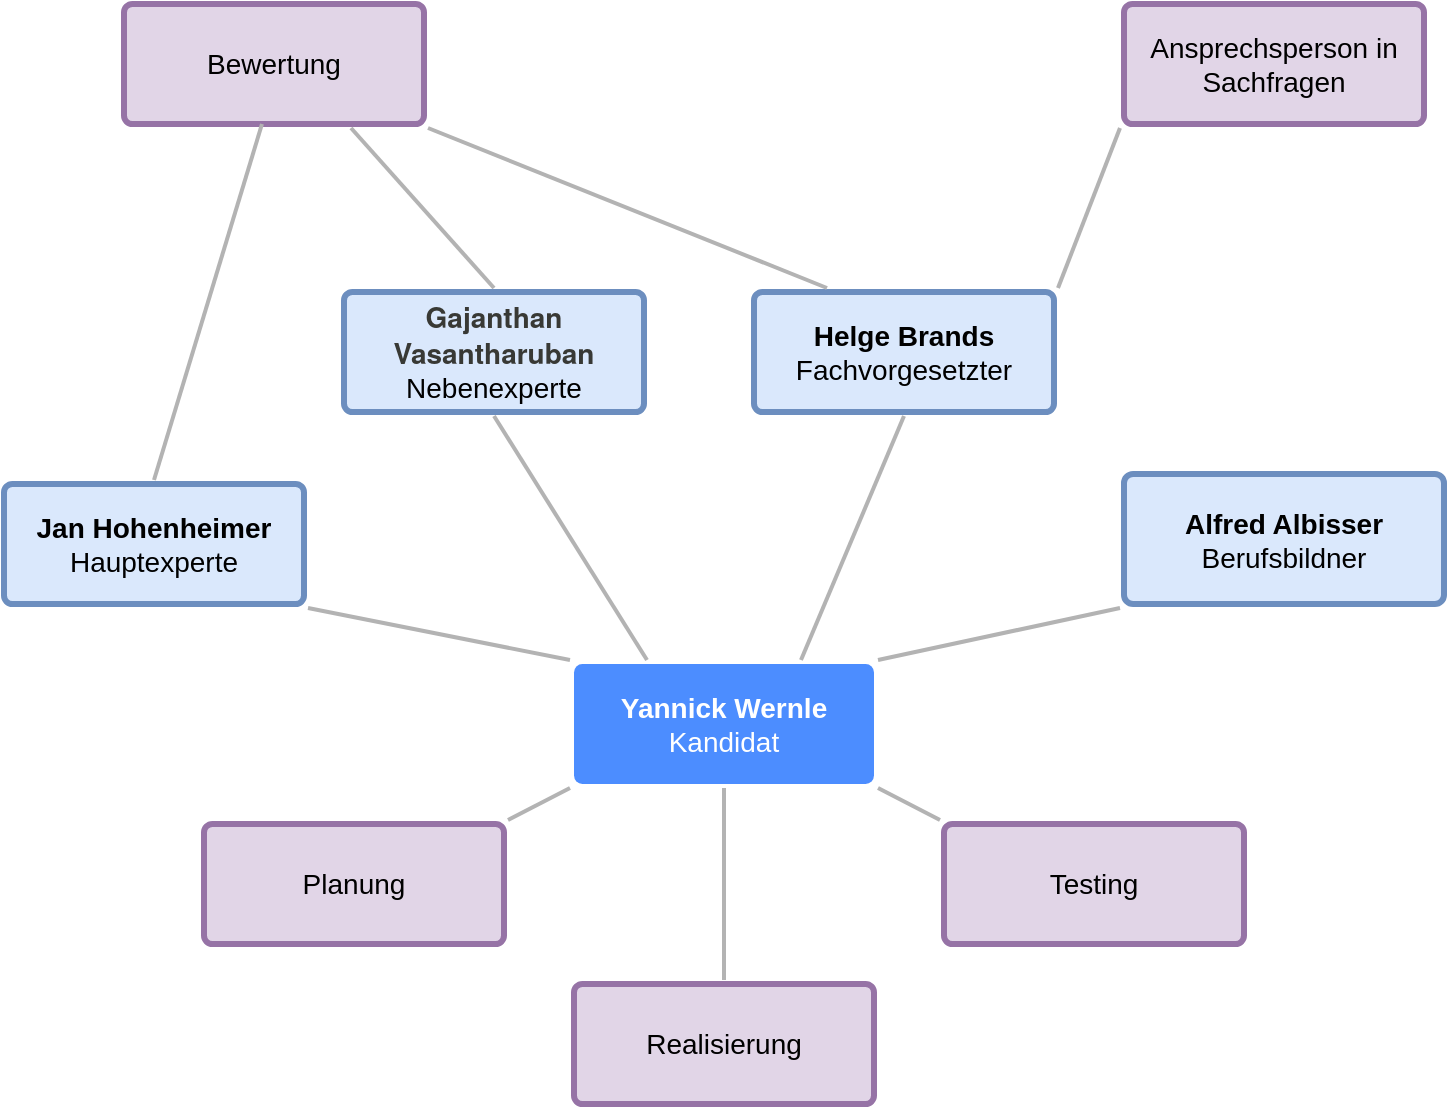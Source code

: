 <mxfile version="26.0.16">
  <diagram id="6a731a19-8d31-9384-78a2-239565b7b9f0" name="Page-1">
    <mxGraphModel dx="1424" dy="1259" grid="1" gridSize="10" guides="1" tooltips="1" connect="1" arrows="1" fold="1" page="1" pageScale="1" pageWidth="1169" pageHeight="827" background="none" math="0" shadow="0">
      <root>
        <mxCell id="0" />
        <mxCell id="1" parent="0" />
        <mxCell id="1757" value="" style="edgeStyle=none;rounded=0;jumpStyle=none;html=1;shadow=0;labelBackgroundColor=none;startArrow=none;startFill=0;endArrow=none;endFill=0;jettySize=auto;orthogonalLoop=1;strokeWidth=2;fontFamily=Helvetica;fontSize=14;fontColor=#FFFFFF;spacing=5;exitX=0;exitY=1;exitDx=0;exitDy=0;entryX=1;entryY=0;entryDx=0;entryDy=0;fillColor=#eeeeee;strokeColor=#B3B3B3;" parent="1" source="1760" target="1763" edge="1">
          <mxGeometry relative="1" as="geometry" />
        </mxCell>
        <mxCell id="1758" value="" style="edgeStyle=none;rounded=0;jumpStyle=none;html=1;shadow=0;labelBackgroundColor=none;startArrow=none;startFill=0;endArrow=none;endFill=0;jettySize=auto;orthogonalLoop=1;strokeWidth=2;fontFamily=Helvetica;fontSize=14;fontColor=#FFFFFF;spacing=5;exitX=0.5;exitY=1;exitDx=0;exitDy=0;entryX=0.5;entryY=0;entryDx=0;entryDy=0;fillColor=#eeeeee;strokeColor=#B3B3B3;" parent="1" source="1760" target="1762" edge="1">
          <mxGeometry relative="1" as="geometry" />
        </mxCell>
        <mxCell id="1759" value="" style="edgeStyle=none;rounded=0;jumpStyle=none;html=1;shadow=0;labelBackgroundColor=none;startArrow=none;startFill=0;endArrow=none;endFill=0;jettySize=auto;orthogonalLoop=1;strokeWidth=2;fontFamily=Helvetica;fontSize=14;fontColor=#FFFFFF;spacing=5;exitX=1;exitY=1;exitDx=0;exitDy=0;entryX=0;entryY=0;entryDx=0;entryDy=0;fillColor=#eeeeee;strokeColor=#B3B3B3;" parent="1" source="1760" target="1761" edge="1">
          <mxGeometry relative="1" as="geometry" />
        </mxCell>
        <mxCell id="1760" value="Yannick Wernle&lt;div&gt;&lt;span style=&quot;font-weight: normal;&quot;&gt;Kandidat&lt;/span&gt;&lt;/div&gt;" style="rounded=1;whiteSpace=wrap;html=1;shadow=0;labelBackgroundColor=none;strokeColor=none;strokeWidth=3;fillColor=#4C8DFF;fontFamily=Helvetica;fontSize=14;fontColor=#FFFFFF;align=center;spacing=5;fontStyle=1;arcSize=7;perimeterSpacing=2;" parent="1" vertex="1">
          <mxGeometry x="495" y="540" width="150" height="60" as="geometry" />
        </mxCell>
        <mxCell id="1761" value="Testing" style="rounded=1;whiteSpace=wrap;html=1;shadow=0;labelBackgroundColor=none;strokeColor=#9673a6;strokeWidth=3;fillColor=#e1d5e7;fontFamily=Helvetica;fontSize=14;align=center;spacing=5;arcSize=7;perimeterSpacing=2;" parent="1" vertex="1">
          <mxGeometry x="680" y="620" width="150" height="60" as="geometry" />
        </mxCell>
        <mxCell id="1762" value="Realisierung" style="rounded=1;whiteSpace=wrap;html=1;shadow=0;labelBackgroundColor=none;strokeColor=#9673a6;strokeWidth=3;fillColor=#e1d5e7;fontFamily=Helvetica;fontSize=14;align=center;spacing=5;arcSize=7;perimeterSpacing=2;" parent="1" vertex="1">
          <mxGeometry x="495" y="700" width="150" height="60" as="geometry" />
        </mxCell>
        <mxCell id="1763" value="Planung" style="rounded=1;whiteSpace=wrap;html=1;shadow=0;labelBackgroundColor=none;strokeColor=#9673a6;strokeWidth=3;fillColor=#e1d5e7;fontFamily=Helvetica;fontSize=14;align=center;spacing=5;arcSize=7;perimeterSpacing=2;" parent="1" vertex="1">
          <mxGeometry x="310" y="620" width="150" height="60" as="geometry" />
        </mxCell>
        <mxCell id="1765" value="&lt;div&gt;&lt;b&gt;Alfred Albisser&lt;/b&gt;&lt;/div&gt;&lt;div&gt;Berufsbildner&lt;br&gt;&lt;/div&gt;" style="rounded=1;whiteSpace=wrap;html=1;shadow=0;labelBackgroundColor=none;strokeColor=#6c8ebf;strokeWidth=3;fillColor=#dae8fc;fontFamily=Helvetica;fontSize=14;align=center;spacing=5;arcSize=7;perimeterSpacing=2;" parent="1" vertex="1">
          <mxGeometry x="770" y="445" width="160" height="65" as="geometry" />
        </mxCell>
        <mxCell id="1767" value="&lt;div&gt;&lt;span style=&quot;box-sizing: border-box; font-weight: 700; color: rgb(56, 57, 53); font-family: Montserrat, &amp;quot;Helvetica Neue&amp;quot;, Arial, sans-serif; text-align: start;&quot;&gt;Gajanthan Vasantharuban&lt;/span&gt;&lt;/div&gt;&lt;div&gt;Nebenexperte&lt;br&gt;&lt;/div&gt;" style="rounded=1;whiteSpace=wrap;html=1;shadow=0;labelBackgroundColor=none;strokeColor=#6c8ebf;strokeWidth=3;fillColor=#dae8fc;fontFamily=Helvetica;fontSize=14;align=center;spacing=5;arcSize=7;perimeterSpacing=2;" parent="1" vertex="1">
          <mxGeometry x="380" y="354" width="150" height="60" as="geometry" />
        </mxCell>
        <mxCell id="1769" value="&lt;div&gt;&lt;b&gt;Jan Hohenheimer&lt;/b&gt;&lt;/div&gt;&lt;div&gt;Hauptexperte&lt;/div&gt;" style="rounded=1;whiteSpace=wrap;html=1;shadow=0;labelBackgroundColor=none;strokeColor=#6c8ebf;strokeWidth=3;fillColor=#dae8fc;fontFamily=Helvetica;fontSize=14;align=center;spacing=5;arcSize=7;perimeterSpacing=2;" parent="1" vertex="1">
          <mxGeometry x="210" y="450" width="150" height="60" as="geometry" />
        </mxCell>
        <mxCell id="Q0EJjHLjiVv_fG4_yMSr-1779" value="" style="edgeStyle=none;rounded=0;jumpStyle=none;html=1;shadow=0;labelBackgroundColor=none;startArrow=none;startFill=0;endArrow=none;endFill=0;jettySize=auto;orthogonalLoop=1;strokeWidth=2;fontFamily=Helvetica;fontSize=14;fontColor=#FFFFFF;spacing=5;entryX=1;entryY=1;entryDx=0;entryDy=0;exitX=0;exitY=0;exitDx=0;exitDy=0;fillColor=#eeeeee;strokeColor=#B3B3B3;" parent="1" source="1760" target="1769" edge="1">
          <mxGeometry relative="1" as="geometry">
            <mxPoint x="480" y="560" as="sourcePoint" />
            <mxPoint x="445" y="534" as="targetPoint" />
          </mxGeometry>
        </mxCell>
        <mxCell id="Q0EJjHLjiVv_fG4_yMSr-1780" value="&lt;div&gt;&lt;b&gt;Helge Brands&lt;/b&gt;&lt;/div&gt;&lt;div&gt;Fachvorgesetzter&lt;br&gt;&lt;/div&gt;" style="rounded=1;whiteSpace=wrap;html=1;shadow=0;labelBackgroundColor=none;strokeColor=#6c8ebf;strokeWidth=3;fillColor=#dae8fc;fontFamily=Helvetica;fontSize=14;align=center;spacing=5;arcSize=7;perimeterSpacing=2;" parent="1" vertex="1">
          <mxGeometry x="585" y="354" width="150" height="60" as="geometry" />
        </mxCell>
        <mxCell id="Q0EJjHLjiVv_fG4_yMSr-1782" value="" style="edgeStyle=none;rounded=0;jumpStyle=none;html=1;shadow=0;labelBackgroundColor=none;startArrow=none;startFill=0;endArrow=none;endFill=0;jettySize=auto;orthogonalLoop=1;strokeWidth=2;fontFamily=Helvetica;fontSize=14;fontColor=#FFFFFF;spacing=5;exitX=1;exitY=0;exitDx=0;exitDy=0;entryX=0;entryY=1;entryDx=0;entryDy=0;fillColor=#eeeeee;strokeColor=#B3B3B3;" parent="1" source="1760" target="1765" edge="1">
          <mxGeometry relative="1" as="geometry">
            <mxPoint x="650" y="570" as="sourcePoint" />
            <mxPoint x="820" y="540" as="targetPoint" />
          </mxGeometry>
        </mxCell>
        <mxCell id="Q0EJjHLjiVv_fG4_yMSr-1783" value="" style="edgeStyle=none;rounded=0;jumpStyle=none;html=1;shadow=0;labelBackgroundColor=none;startArrow=none;startFill=0;endArrow=none;endFill=0;jettySize=auto;orthogonalLoop=1;strokeWidth=2;fontFamily=Helvetica;fontSize=14;fontColor=#FFFFFF;spacing=5;entryX=0.5;entryY=1;entryDx=0;entryDy=0;exitX=0.75;exitY=0;exitDx=0;exitDy=0;fillColor=#eeeeee;strokeColor=#B3B3B3;" parent="1" source="1760" target="Q0EJjHLjiVv_fG4_yMSr-1780" edge="1">
          <mxGeometry relative="1" as="geometry">
            <mxPoint x="580" y="560.11" as="sourcePoint" />
            <mxPoint x="664.428" y="519.998" as="targetPoint" />
          </mxGeometry>
        </mxCell>
        <mxCell id="Q0EJjHLjiVv_fG4_yMSr-1784" value="" style="edgeStyle=none;rounded=0;jumpStyle=none;html=1;shadow=0;labelBackgroundColor=none;startArrow=none;startFill=0;endArrow=none;endFill=0;jettySize=auto;orthogonalLoop=1;strokeWidth=2;fontFamily=Helvetica;fontSize=14;fontColor=#FFFFFF;spacing=5;entryX=0.5;entryY=1;entryDx=0;entryDy=0;exitX=0.25;exitY=0;exitDx=0;exitDy=0;fillColor=#eeeeee;strokeColor=#B3B3B3;" parent="1" source="1760" target="1767" edge="1">
          <mxGeometry relative="1" as="geometry">
            <mxPoint x="570" y="550" as="sourcePoint" />
            <mxPoint x="490" y="520" as="targetPoint" />
          </mxGeometry>
        </mxCell>
        <mxCell id="LS6aST3XUVyJoaxFRZZy-1769" value="Bewertung" style="rounded=1;whiteSpace=wrap;html=1;shadow=0;labelBackgroundColor=none;strokeColor=#9673a6;strokeWidth=3;fillColor=#e1d5e7;fontFamily=Helvetica;fontSize=14;align=center;spacing=5;arcSize=7;perimeterSpacing=2;" vertex="1" parent="1">
          <mxGeometry x="270" y="210" width="150" height="60" as="geometry" />
        </mxCell>
        <mxCell id="LS6aST3XUVyJoaxFRZZy-1771" value="" style="edgeStyle=none;rounded=0;jumpStyle=none;html=1;shadow=0;labelBackgroundColor=none;startArrow=none;startFill=0;endArrow=none;endFill=0;jettySize=auto;orthogonalLoop=1;strokeWidth=2;fontFamily=Helvetica;fontSize=14;fontColor=#FFFFFF;spacing=5;exitX=0.5;exitY=0;exitDx=0;exitDy=0;entryX=0.461;entryY=0.969;entryDx=0;entryDy=0;fillColor=#eeeeee;strokeColor=#B3B3B3;entryPerimeter=0;" edge="1" parent="1" source="1769" target="LS6aST3XUVyJoaxFRZZy-1769">
          <mxGeometry relative="1" as="geometry">
            <mxPoint x="503" y="612" as="sourcePoint" />
            <mxPoint x="412" y="628" as="targetPoint" />
          </mxGeometry>
        </mxCell>
        <mxCell id="LS6aST3XUVyJoaxFRZZy-1772" value="" style="edgeStyle=none;rounded=0;jumpStyle=none;html=1;shadow=0;labelBackgroundColor=none;startArrow=none;startFill=0;endArrow=none;endFill=0;jettySize=auto;orthogonalLoop=1;strokeWidth=2;fontFamily=Helvetica;fontSize=14;fontColor=#FFFFFF;spacing=5;exitX=0.5;exitY=0;exitDx=0;exitDy=0;entryX=0.75;entryY=1;entryDx=0;entryDy=0;fillColor=#eeeeee;strokeColor=#B3B3B3;" edge="1" parent="1" source="1767" target="LS6aST3XUVyJoaxFRZZy-1769">
          <mxGeometry relative="1" as="geometry">
            <mxPoint x="258" y="458" as="sourcePoint" />
            <mxPoint x="204" y="382" as="targetPoint" />
          </mxGeometry>
        </mxCell>
        <mxCell id="LS6aST3XUVyJoaxFRZZy-1773" value="" style="edgeStyle=none;rounded=0;jumpStyle=none;html=1;shadow=0;labelBackgroundColor=none;startArrow=none;startFill=0;endArrow=none;endFill=0;jettySize=auto;orthogonalLoop=1;strokeWidth=2;fontFamily=Helvetica;fontSize=14;fontColor=#FFFFFF;spacing=5;exitX=0.25;exitY=0;exitDx=0;exitDy=0;entryX=1;entryY=1;entryDx=0;entryDy=0;fillColor=#eeeeee;strokeColor=#B3B3B3;" edge="1" parent="1" source="Q0EJjHLjiVv_fG4_yMSr-1780" target="LS6aST3XUVyJoaxFRZZy-1769">
          <mxGeometry relative="1" as="geometry">
            <mxPoint x="268" y="468" as="sourcePoint" />
            <mxPoint x="214" y="392" as="targetPoint" />
          </mxGeometry>
        </mxCell>
        <mxCell id="LS6aST3XUVyJoaxFRZZy-1774" value="Ansprechsperson in Sachfragen" style="rounded=1;whiteSpace=wrap;html=1;shadow=0;labelBackgroundColor=none;strokeColor=#9673a6;strokeWidth=3;fillColor=#e1d5e7;fontFamily=Helvetica;fontSize=14;align=center;spacing=5;arcSize=7;perimeterSpacing=2;" vertex="1" parent="1">
          <mxGeometry x="770" y="210" width="150" height="60" as="geometry" />
        </mxCell>
        <mxCell id="LS6aST3XUVyJoaxFRZZy-1777" value="" style="edgeStyle=none;rounded=0;jumpStyle=none;html=1;shadow=0;labelBackgroundColor=none;startArrow=none;startFill=0;endArrow=none;endFill=0;jettySize=auto;orthogonalLoop=1;strokeWidth=2;fontFamily=Helvetica;fontSize=14;fontColor=#FFFFFF;spacing=5;exitX=1;exitY=0;exitDx=0;exitDy=0;entryX=0;entryY=1;entryDx=0;entryDy=0;fillColor=#eeeeee;strokeColor=#B3B3B3;" edge="1" parent="1" source="Q0EJjHLjiVv_fG4_yMSr-1780" target="LS6aST3XUVyJoaxFRZZy-1774">
          <mxGeometry relative="1" as="geometry">
            <mxPoint x="632" y="362" as="sourcePoint" />
            <mxPoint x="432" y="252" as="targetPoint" />
          </mxGeometry>
        </mxCell>
      </root>
    </mxGraphModel>
  </diagram>
</mxfile>
